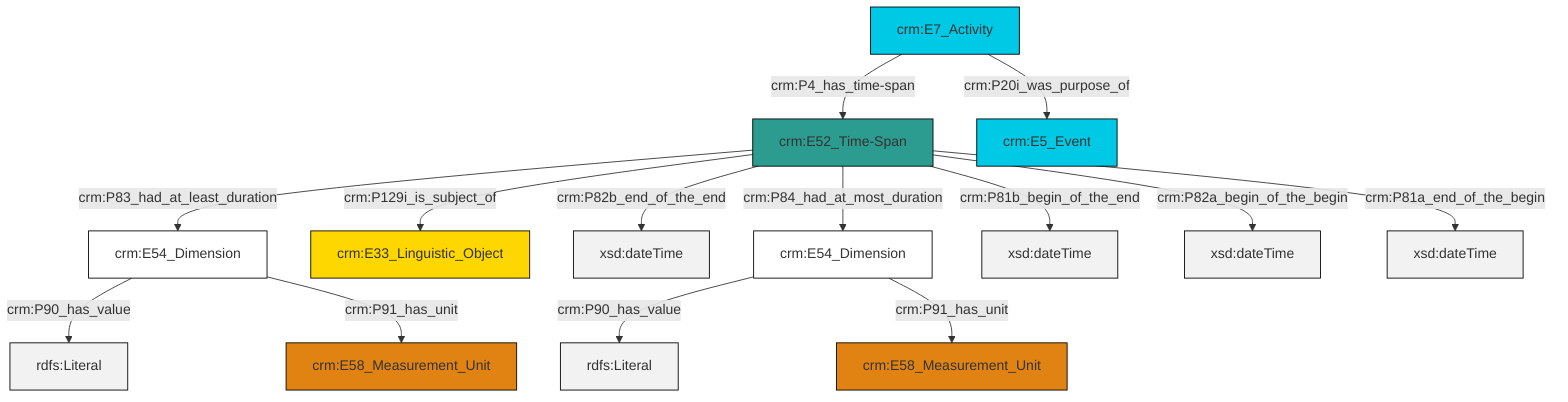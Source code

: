 graph TD
classDef Literal fill:#f2f2f2,stroke:#000000;
classDef CRM_Entity fill:#FFFFFF,stroke:#000000;
classDef Temporal_Entity fill:#00C9E6, stroke:#000000;
classDef Type fill:#E18312, stroke:#000000;
classDef Time-Span fill:#2C9C91, stroke:#000000;
classDef Appellation fill:#FFEB7F, stroke:#000000;
classDef Place fill:#008836, stroke:#000000;
classDef Persistent_Item fill:#B266B2, stroke:#000000;
classDef Conceptual_Object fill:#FFD700, stroke:#000000;
classDef Physical_Thing fill:#D2B48C, stroke:#000000;
classDef Actor fill:#f58aad, stroke:#000000;
classDef PC_Classes fill:#4ce600, stroke:#000000;
classDef Multi fill:#cccccc,stroke:#000000;

0["crm:E54_Dimension"]:::CRM_Entity -->|crm:P90_has_value| 1[rdfs:Literal]:::Literal
6["crm:E52_Time-Span"]:::Time-Span -->|crm:P83_had_at_least_duration| 0["crm:E54_Dimension"]:::CRM_Entity
6["crm:E52_Time-Span"]:::Time-Span -->|crm:P82b_end_of_the_end| 8[xsd:dateTime]:::Literal
6["crm:E52_Time-Span"]:::Time-Span -->|crm:P129i_is_subject_of| 4["crm:E33_Linguistic_Object"]:::Conceptual_Object
6["crm:E52_Time-Span"]:::Time-Span -->|crm:P84_had_at_most_duration| 11["crm:E54_Dimension"]:::CRM_Entity
0["crm:E54_Dimension"]:::CRM_Entity -->|crm:P91_has_unit| 12["crm:E58_Measurement_Unit"]:::Type
6["crm:E52_Time-Span"]:::Time-Span -->|crm:P81b_begin_of_the_end| 14[xsd:dateTime]:::Literal
9["crm:E7_Activity"]:::Temporal_Entity -->|crm:P20i_was_purpose_of| 15["crm:E5_Event"]:::Temporal_Entity
9["crm:E7_Activity"]:::Temporal_Entity -->|crm:P4_has_time-span| 6["crm:E52_Time-Span"]:::Time-Span
6["crm:E52_Time-Span"]:::Time-Span -->|crm:P82a_begin_of_the_begin| 16[xsd:dateTime]:::Literal
11["crm:E54_Dimension"]:::CRM_Entity -->|crm:P90_has_value| 20[rdfs:Literal]:::Literal
6["crm:E52_Time-Span"]:::Time-Span -->|crm:P81a_end_of_the_begin| 21[xsd:dateTime]:::Literal
11["crm:E54_Dimension"]:::CRM_Entity -->|crm:P91_has_unit| 2["crm:E58_Measurement_Unit"]:::Type